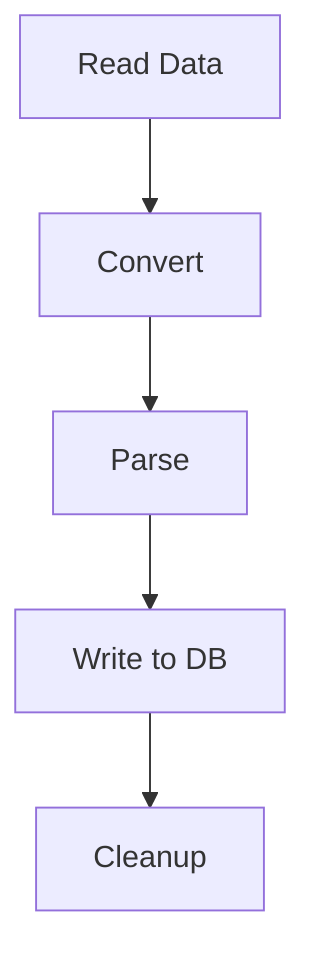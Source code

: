 graph TD
    A[Read Data] --> B[Convert]
    B --> C[Parse]
    C --> D[Write to DB]
    D --> E[Cleanup]

%% Session Status
%% A: Done
%% B: Done
%% C: Done
%% D: Running
%% E: Waiting